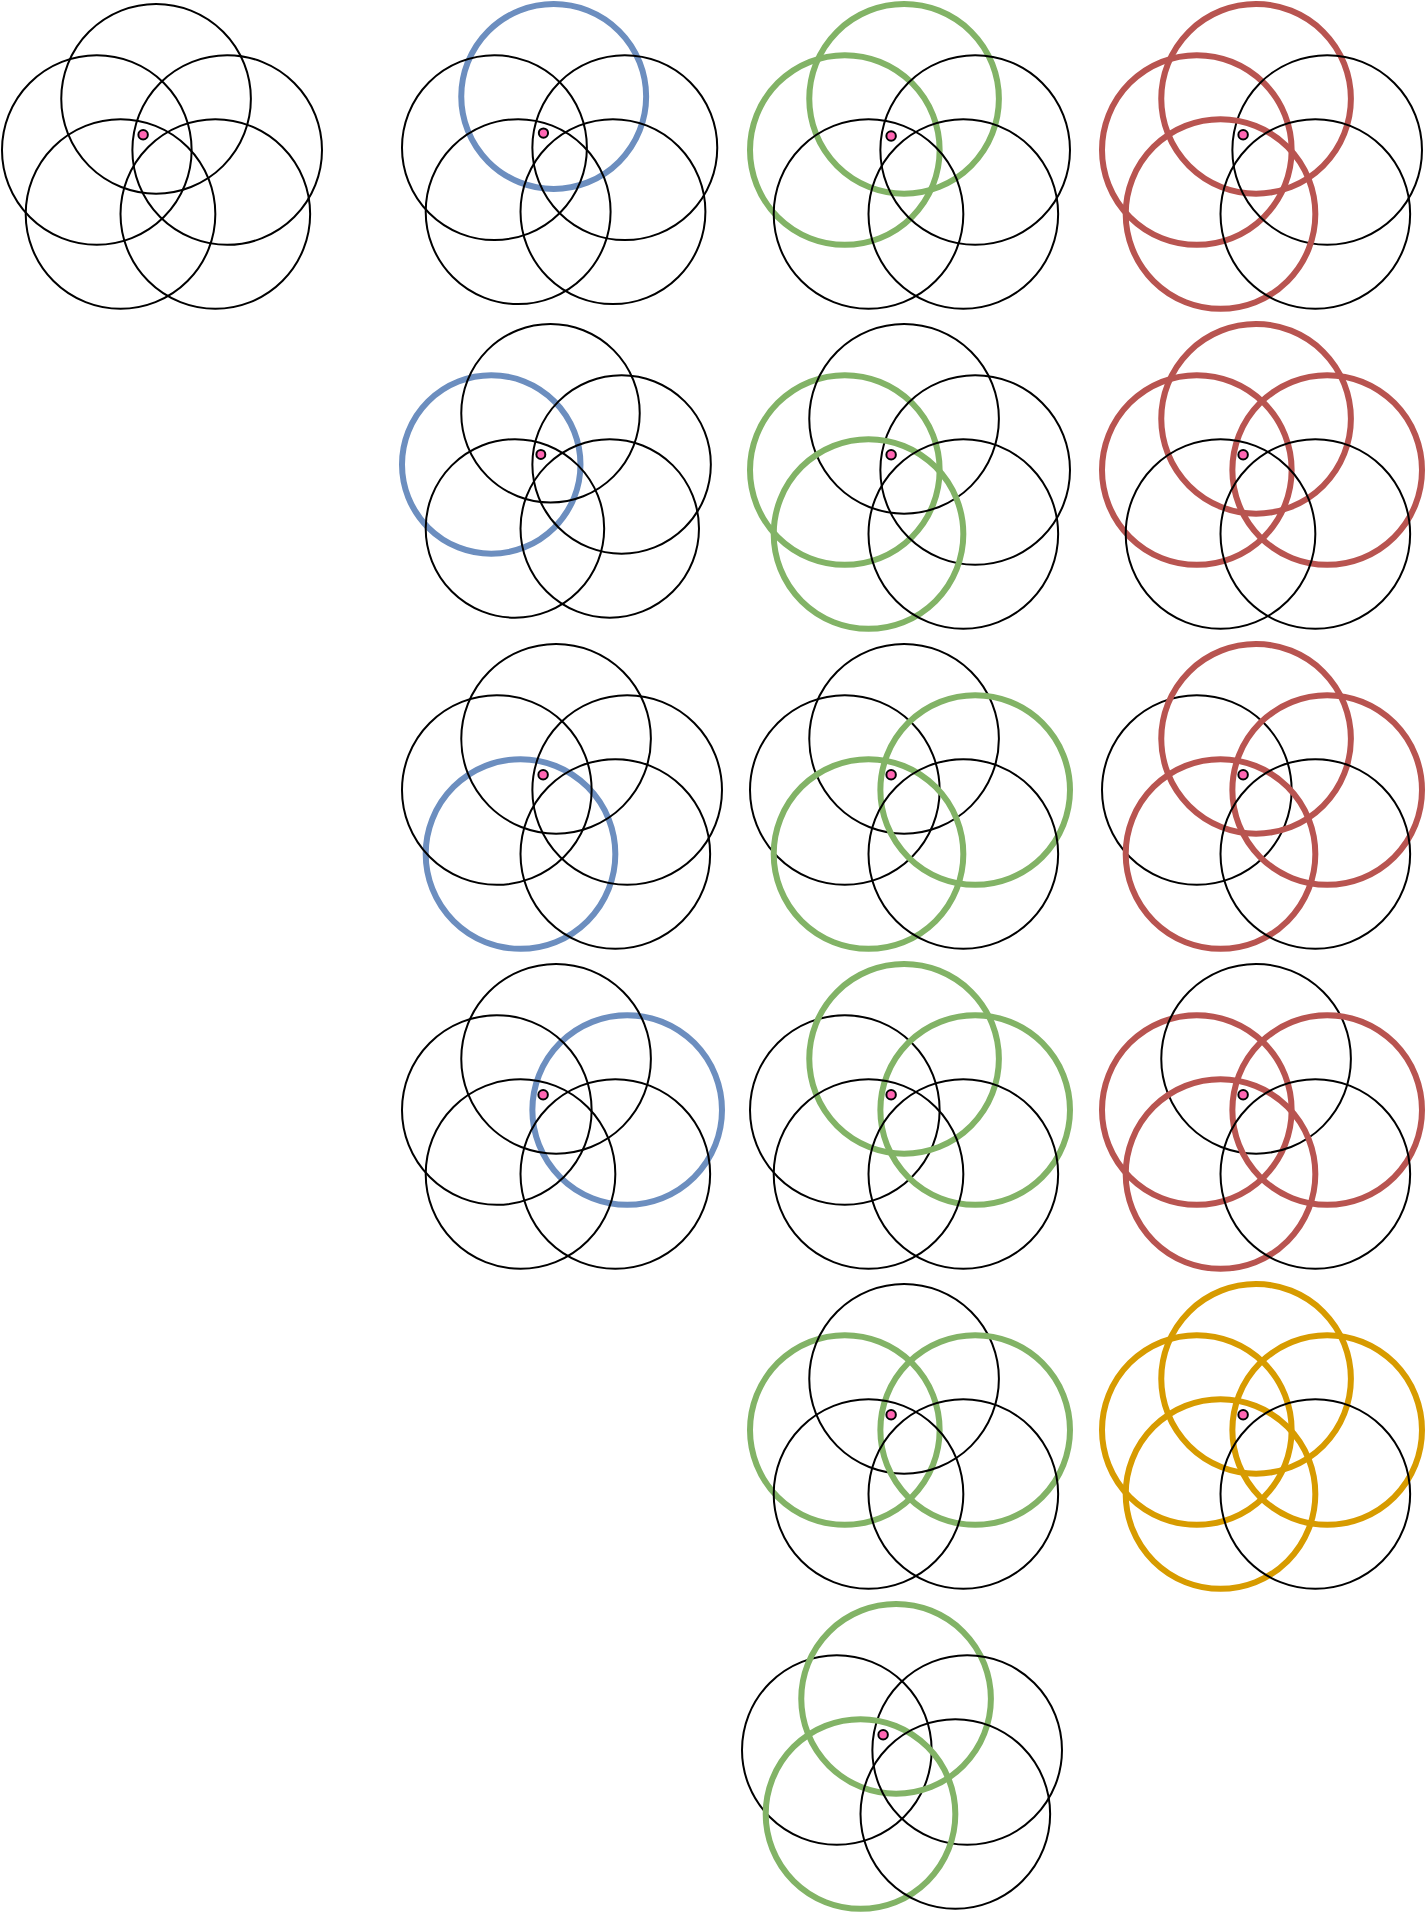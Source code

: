 <mxfile version="25.0.3">
  <diagram name="第 1 页" id="EST4n6KrNAAQWZ7GJDBB">
    <mxGraphModel dx="1680" dy="987" grid="1" gridSize="10" guides="1" tooltips="1" connect="1" arrows="1" fold="1" page="1" pageScale="1" pageWidth="827" pageHeight="1169" math="0" shadow="0">
      <root>
        <mxCell id="0" />
        <mxCell id="1" parent="0" />
        <mxCell id="PrRYFuYAHpO90THGvWZs-28" value="" style="group" vertex="1" connectable="0" parent="1">
          <mxGeometry x="40" y="40" width="160" height="160" as="geometry" />
        </mxCell>
        <mxCell id="PrRYFuYAHpO90THGvWZs-1" value="" style="ellipse;whiteSpace=wrap;html=1;fillColor=none;aspect=fixed;" vertex="1" parent="PrRYFuYAHpO90THGvWZs-28">
          <mxGeometry y="25.6" width="94.815" height="94.815" as="geometry" />
        </mxCell>
        <mxCell id="PrRYFuYAHpO90THGvWZs-2" value="" style="ellipse;whiteSpace=wrap;html=1;fillColor=none;aspect=fixed;" vertex="1" parent="PrRYFuYAHpO90THGvWZs-28">
          <mxGeometry x="29.63" width="94.815" height="94.815" as="geometry" />
        </mxCell>
        <mxCell id="PrRYFuYAHpO90THGvWZs-4" value="" style="ellipse;whiteSpace=wrap;html=1;fillColor=none;aspect=fixed;" vertex="1" parent="PrRYFuYAHpO90THGvWZs-28">
          <mxGeometry x="65.185" y="25.6" width="94.815" height="94.815" as="geometry" />
        </mxCell>
        <mxCell id="PrRYFuYAHpO90THGvWZs-5" value="" style="ellipse;whiteSpace=wrap;html=1;fillColor=none;aspect=fixed;" vertex="1" parent="PrRYFuYAHpO90THGvWZs-28">
          <mxGeometry x="11.852" y="57.6" width="94.815" height="94.815" as="geometry" />
        </mxCell>
        <mxCell id="PrRYFuYAHpO90THGvWZs-6" value="" style="ellipse;whiteSpace=wrap;html=1;fillColor=none;aspect=fixed;" vertex="1" parent="PrRYFuYAHpO90THGvWZs-28">
          <mxGeometry x="59.259" y="57.6" width="94.815" height="94.815" as="geometry" />
        </mxCell>
        <mxCell id="PrRYFuYAHpO90THGvWZs-8" value="" style="ellipse;whiteSpace=wrap;html=1;fillColor=#FF66B3;aspect=fixed;" vertex="1" parent="PrRYFuYAHpO90THGvWZs-28">
          <mxGeometry x="68.187" y="63.0" width="4.741" height="4.741" as="geometry" />
        </mxCell>
        <mxCell id="PrRYFuYAHpO90THGvWZs-29" value="" style="group" vertex="1" connectable="0" parent="1">
          <mxGeometry x="240" y="40" width="160" height="160" as="geometry" />
        </mxCell>
        <mxCell id="PrRYFuYAHpO90THGvWZs-11" value="" style="ellipse;whiteSpace=wrap;html=1;aspect=fixed;fillColor=none;strokeColor=#6c8ebf;strokeWidth=3;" vertex="1" parent="PrRYFuYAHpO90THGvWZs-29">
          <mxGeometry x="29.63" width="92.444" height="92.444" as="geometry" />
        </mxCell>
        <mxCell id="PrRYFuYAHpO90THGvWZs-10" value="" style="ellipse;whiteSpace=wrap;html=1;aspect=fixed;fillColor=none;" vertex="1" parent="PrRYFuYAHpO90THGvWZs-29">
          <mxGeometry y="25.6" width="92.444" height="92.444" as="geometry" />
        </mxCell>
        <mxCell id="PrRYFuYAHpO90THGvWZs-12" value="" style="ellipse;whiteSpace=wrap;html=1;aspect=fixed;fillColor=none;" vertex="1" parent="PrRYFuYAHpO90THGvWZs-29">
          <mxGeometry x="65.185" y="25.6" width="92.444" height="92.444" as="geometry" />
        </mxCell>
        <mxCell id="PrRYFuYAHpO90THGvWZs-13" value="" style="ellipse;whiteSpace=wrap;html=1;aspect=fixed;fillColor=none;" vertex="1" parent="PrRYFuYAHpO90THGvWZs-29">
          <mxGeometry x="11.852" y="57.6" width="92.444" height="92.444" as="geometry" />
        </mxCell>
        <mxCell id="PrRYFuYAHpO90THGvWZs-14" value="" style="ellipse;whiteSpace=wrap;html=1;aspect=fixed;fillColor=none;" vertex="1" parent="PrRYFuYAHpO90THGvWZs-29">
          <mxGeometry x="59.259" y="57.6" width="92.444" height="92.444" as="geometry" />
        </mxCell>
        <mxCell id="PrRYFuYAHpO90THGvWZs-15" value="" style="ellipse;whiteSpace=wrap;html=1;aspect=fixed;fillColor=#FF66B3;" vertex="1" parent="PrRYFuYAHpO90THGvWZs-29">
          <mxGeometry x="68.407" y="62.24" width="4.622" height="4.622" as="geometry" />
        </mxCell>
        <mxCell id="PrRYFuYAHpO90THGvWZs-30" value="" style="group" vertex="1" connectable="0" parent="1">
          <mxGeometry x="240" y="200" width="160" height="480" as="geometry" />
        </mxCell>
        <mxCell id="PrRYFuYAHpO90THGvWZs-16" value="" style="ellipse;whiteSpace=wrap;html=1;aspect=fixed;fillColor=none;strokeColor=#6c8ebf;strokeWidth=3;align=center;verticalAlign=middle;fontFamily=Helvetica;fontSize=12;fontColor=default;" vertex="1" parent="PrRYFuYAHpO90THGvWZs-30">
          <mxGeometry y="25.6" width="89.237" height="89.237" as="geometry" />
        </mxCell>
        <mxCell id="PrRYFuYAHpO90THGvWZs-17" value="" style="ellipse;whiteSpace=wrap;html=1;aspect=fixed;fillColor=none;" vertex="1" parent="PrRYFuYAHpO90THGvWZs-30">
          <mxGeometry x="29.63" width="89.237" height="89.237" as="geometry" />
        </mxCell>
        <mxCell id="PrRYFuYAHpO90THGvWZs-18" value="" style="ellipse;whiteSpace=wrap;html=1;aspect=fixed;fillColor=none;" vertex="1" parent="PrRYFuYAHpO90THGvWZs-30">
          <mxGeometry x="65.185" y="25.6" width="89.237" height="89.237" as="geometry" />
        </mxCell>
        <mxCell id="PrRYFuYAHpO90THGvWZs-19" value="" style="ellipse;whiteSpace=wrap;html=1;aspect=fixed;fillColor=none;" vertex="1" parent="PrRYFuYAHpO90THGvWZs-30">
          <mxGeometry x="11.852" y="57.6" width="89.237" height="89.237" as="geometry" />
        </mxCell>
        <mxCell id="PrRYFuYAHpO90THGvWZs-20" value="" style="ellipse;whiteSpace=wrap;html=1;aspect=fixed;fillColor=none;" vertex="1" parent="PrRYFuYAHpO90THGvWZs-30">
          <mxGeometry x="59.259" y="57.6" width="89.237" height="89.237" as="geometry" />
        </mxCell>
        <mxCell id="PrRYFuYAHpO90THGvWZs-21" value="" style="ellipse;whiteSpace=wrap;html=1;aspect=fixed;fillColor=#FF66B3;" vertex="1" parent="PrRYFuYAHpO90THGvWZs-30">
          <mxGeometry x="67.187" y="63.0" width="4.462" height="4.462" as="geometry" />
        </mxCell>
        <mxCell id="PrRYFuYAHpO90THGvWZs-32" value="" style="group" vertex="1" connectable="0" parent="PrRYFuYAHpO90THGvWZs-30">
          <mxGeometry y="160" width="160" height="160" as="geometry" />
        </mxCell>
        <mxCell id="PrRYFuYAHpO90THGvWZs-25" value="" style="ellipse;whiteSpace=wrap;html=1;aspect=fixed;fillColor=none;strokeColor=#6c8ebf;strokeWidth=3;align=center;verticalAlign=middle;fontFamily=Helvetica;fontSize=12;fontColor=default;" vertex="1" parent="PrRYFuYAHpO90THGvWZs-32">
          <mxGeometry x="11.852" y="57.6" width="94.815" height="94.815" as="geometry" />
        </mxCell>
        <mxCell id="PrRYFuYAHpO90THGvWZs-22" value="" style="ellipse;whiteSpace=wrap;html=1;aspect=fixed;fillColor=none;" vertex="1" parent="PrRYFuYAHpO90THGvWZs-32">
          <mxGeometry y="25.6" width="94.815" height="94.815" as="geometry" />
        </mxCell>
        <mxCell id="PrRYFuYAHpO90THGvWZs-23" value="" style="ellipse;whiteSpace=wrap;html=1;aspect=fixed;fillColor=none;" vertex="1" parent="PrRYFuYAHpO90THGvWZs-32">
          <mxGeometry x="29.63" width="94.815" height="94.815" as="geometry" />
        </mxCell>
        <mxCell id="PrRYFuYAHpO90THGvWZs-24" value="" style="ellipse;whiteSpace=wrap;html=1;aspect=fixed;fillColor=none;" vertex="1" parent="PrRYFuYAHpO90THGvWZs-32">
          <mxGeometry x="65.185" y="25.6" width="94.815" height="94.815" as="geometry" />
        </mxCell>
        <mxCell id="PrRYFuYAHpO90THGvWZs-26" value="" style="ellipse;whiteSpace=wrap;html=1;aspect=fixed;fillColor=none;" vertex="1" parent="PrRYFuYAHpO90THGvWZs-32">
          <mxGeometry x="59.259" y="57.6" width="94.815" height="94.815" as="geometry" />
        </mxCell>
        <mxCell id="PrRYFuYAHpO90THGvWZs-27" value="" style="ellipse;whiteSpace=wrap;html=1;aspect=fixed;fillColor=#FF66B3;" vertex="1" parent="PrRYFuYAHpO90THGvWZs-32">
          <mxGeometry x="68.187" y="63.0" width="4.741" height="4.741" as="geometry" />
        </mxCell>
        <mxCell id="PrRYFuYAHpO90THGvWZs-41" value="" style="group;fillColor=none;" vertex="1" connectable="0" parent="PrRYFuYAHpO90THGvWZs-30">
          <mxGeometry y="320" width="160" height="160" as="geometry" />
        </mxCell>
        <mxCell id="PrRYFuYAHpO90THGvWZs-45" value="" style="ellipse;whiteSpace=wrap;html=1;aspect=fixed;fillColor=none;strokeColor=#6c8ebf;strokeWidth=3;align=center;verticalAlign=middle;fontFamily=Helvetica;fontSize=12;fontColor=default;" vertex="1" parent="PrRYFuYAHpO90THGvWZs-41">
          <mxGeometry x="65.185" y="25.6" width="94.815" height="94.815" as="geometry" />
        </mxCell>
        <mxCell id="PrRYFuYAHpO90THGvWZs-42" value="" style="ellipse;whiteSpace=wrap;html=1;aspect=fixed;fillColor=none;" vertex="1" parent="PrRYFuYAHpO90THGvWZs-41">
          <mxGeometry x="11.852" y="57.6" width="94.815" height="94.815" as="geometry" />
        </mxCell>
        <mxCell id="PrRYFuYAHpO90THGvWZs-43" value="" style="ellipse;whiteSpace=wrap;html=1;aspect=fixed;fillColor=none;" vertex="1" parent="PrRYFuYAHpO90THGvWZs-41">
          <mxGeometry y="25.6" width="94.815" height="94.815" as="geometry" />
        </mxCell>
        <mxCell id="PrRYFuYAHpO90THGvWZs-44" value="" style="ellipse;whiteSpace=wrap;html=1;aspect=fixed;fillColor=none;" vertex="1" parent="PrRYFuYAHpO90THGvWZs-41">
          <mxGeometry x="29.63" width="94.815" height="94.815" as="geometry" />
        </mxCell>
        <mxCell id="PrRYFuYAHpO90THGvWZs-46" value="" style="ellipse;whiteSpace=wrap;html=1;aspect=fixed;fillColor=none;" vertex="1" parent="PrRYFuYAHpO90THGvWZs-41">
          <mxGeometry x="59.259" y="57.6" width="94.815" height="94.815" as="geometry" />
        </mxCell>
        <mxCell id="PrRYFuYAHpO90THGvWZs-47" value="" style="ellipse;whiteSpace=wrap;html=1;aspect=fixed;fillColor=#FF66B3;" vertex="1" parent="PrRYFuYAHpO90THGvWZs-41">
          <mxGeometry x="68.187" y="63.0" width="4.741" height="4.741" as="geometry" />
        </mxCell>
        <mxCell id="PrRYFuYAHpO90THGvWZs-33" value="" style="group" vertex="1" connectable="0" parent="1">
          <mxGeometry x="414" y="40" width="160" height="160" as="geometry" />
        </mxCell>
        <mxCell id="PrRYFuYAHpO90THGvWZs-34" value="" style="ellipse;whiteSpace=wrap;html=1;fillColor=none;aspect=fixed;strokeColor=#82b366;strokeWidth=3;align=center;verticalAlign=middle;fontFamily=Helvetica;fontSize=12;fontColor=default;" vertex="1" parent="PrRYFuYAHpO90THGvWZs-33">
          <mxGeometry y="25.6" width="94.815" height="94.815" as="geometry" />
        </mxCell>
        <mxCell id="PrRYFuYAHpO90THGvWZs-35" value="" style="ellipse;whiteSpace=wrap;html=1;fillColor=none;aspect=fixed;strokeColor=#82b366;strokeWidth=3;" vertex="1" parent="PrRYFuYAHpO90THGvWZs-33">
          <mxGeometry x="29.63" width="94.815" height="94.815" as="geometry" />
        </mxCell>
        <mxCell id="PrRYFuYAHpO90THGvWZs-36" value="" style="ellipse;whiteSpace=wrap;html=1;fillColor=none;aspect=fixed;" vertex="1" parent="PrRYFuYAHpO90THGvWZs-33">
          <mxGeometry x="65.185" y="25.6" width="94.815" height="94.815" as="geometry" />
        </mxCell>
        <mxCell id="PrRYFuYAHpO90THGvWZs-37" value="" style="ellipse;whiteSpace=wrap;html=1;fillColor=none;aspect=fixed;" vertex="1" parent="PrRYFuYAHpO90THGvWZs-33">
          <mxGeometry x="11.852" y="57.6" width="94.815" height="94.815" as="geometry" />
        </mxCell>
        <mxCell id="PrRYFuYAHpO90THGvWZs-38" value="" style="ellipse;whiteSpace=wrap;html=1;fillColor=none;aspect=fixed;" vertex="1" parent="PrRYFuYAHpO90THGvWZs-33">
          <mxGeometry x="59.259" y="57.6" width="94.815" height="94.815" as="geometry" />
        </mxCell>
        <mxCell id="PrRYFuYAHpO90THGvWZs-39" value="" style="ellipse;whiteSpace=wrap;html=1;fillColor=#FF66B3;aspect=fixed;" vertex="1" parent="PrRYFuYAHpO90THGvWZs-33">
          <mxGeometry x="68.187" y="63.6" width="4.741" height="4.741" as="geometry" />
        </mxCell>
        <mxCell id="PrRYFuYAHpO90THGvWZs-48" value="" style="group" vertex="1" connectable="0" parent="1">
          <mxGeometry x="414" y="200" width="160" height="160" as="geometry" />
        </mxCell>
        <mxCell id="PrRYFuYAHpO90THGvWZs-49" value="" style="ellipse;whiteSpace=wrap;html=1;fillColor=none;aspect=fixed;strokeColor=#82b366;strokeWidth=3;align=center;verticalAlign=middle;fontFamily=Helvetica;fontSize=12;fontColor=default;" vertex="1" parent="PrRYFuYAHpO90THGvWZs-48">
          <mxGeometry y="25.6" width="94.815" height="94.815" as="geometry" />
        </mxCell>
        <mxCell id="PrRYFuYAHpO90THGvWZs-50" value="" style="ellipse;whiteSpace=wrap;html=1;fillColor=none;aspect=fixed;" vertex="1" parent="PrRYFuYAHpO90THGvWZs-48">
          <mxGeometry x="29.63" width="94.815" height="94.815" as="geometry" />
        </mxCell>
        <mxCell id="PrRYFuYAHpO90THGvWZs-51" value="" style="ellipse;whiteSpace=wrap;html=1;fillColor=none;aspect=fixed;" vertex="1" parent="PrRYFuYAHpO90THGvWZs-48">
          <mxGeometry x="65.185" y="25.6" width="94.815" height="94.815" as="geometry" />
        </mxCell>
        <mxCell id="PrRYFuYAHpO90THGvWZs-52" value="" style="ellipse;whiteSpace=wrap;html=1;fillColor=none;aspect=fixed;strokeColor=#82b366;strokeWidth=3;align=center;verticalAlign=middle;fontFamily=Helvetica;fontSize=12;fontColor=default;" vertex="1" parent="PrRYFuYAHpO90THGvWZs-48">
          <mxGeometry x="11.852" y="57.6" width="94.815" height="94.815" as="geometry" />
        </mxCell>
        <mxCell id="PrRYFuYAHpO90THGvWZs-53" value="" style="ellipse;whiteSpace=wrap;html=1;fillColor=none;aspect=fixed;" vertex="1" parent="PrRYFuYAHpO90THGvWZs-48">
          <mxGeometry x="59.259" y="57.6" width="94.815" height="94.815" as="geometry" />
        </mxCell>
        <mxCell id="PrRYFuYAHpO90THGvWZs-54" value="" style="ellipse;whiteSpace=wrap;html=1;fillColor=#FF66B3;aspect=fixed;" vertex="1" parent="PrRYFuYAHpO90THGvWZs-48">
          <mxGeometry x="68.187" y="63.0" width="4.741" height="4.741" as="geometry" />
        </mxCell>
        <mxCell id="PrRYFuYAHpO90THGvWZs-55" value="" style="group" vertex="1" connectable="0" parent="1">
          <mxGeometry x="414" y="360" width="160" height="160" as="geometry" />
        </mxCell>
        <mxCell id="PrRYFuYAHpO90THGvWZs-56" value="" style="ellipse;whiteSpace=wrap;html=1;fillColor=none;aspect=fixed;" vertex="1" parent="PrRYFuYAHpO90THGvWZs-55">
          <mxGeometry y="25.6" width="94.815" height="94.815" as="geometry" />
        </mxCell>
        <mxCell id="PrRYFuYAHpO90THGvWZs-57" value="" style="ellipse;whiteSpace=wrap;html=1;fillColor=none;aspect=fixed;" vertex="1" parent="PrRYFuYAHpO90THGvWZs-55">
          <mxGeometry x="29.63" width="94.815" height="94.815" as="geometry" />
        </mxCell>
        <mxCell id="PrRYFuYAHpO90THGvWZs-58" value="" style="ellipse;whiteSpace=wrap;html=1;fillColor=none;aspect=fixed;strokeColor=#82b366;strokeWidth=3;align=center;verticalAlign=middle;fontFamily=Helvetica;fontSize=12;fontColor=default;" vertex="1" parent="PrRYFuYAHpO90THGvWZs-55">
          <mxGeometry x="65.185" y="25.6" width="94.815" height="94.815" as="geometry" />
        </mxCell>
        <mxCell id="PrRYFuYAHpO90THGvWZs-59" value="" style="ellipse;whiteSpace=wrap;html=1;fillColor=none;aspect=fixed;strokeColor=#82b366;strokeWidth=3;align=center;verticalAlign=middle;fontFamily=Helvetica;fontSize=12;fontColor=default;" vertex="1" parent="PrRYFuYAHpO90THGvWZs-55">
          <mxGeometry x="11.852" y="57.6" width="94.815" height="94.815" as="geometry" />
        </mxCell>
        <mxCell id="PrRYFuYAHpO90THGvWZs-60" value="" style="ellipse;whiteSpace=wrap;html=1;fillColor=none;aspect=fixed;" vertex="1" parent="PrRYFuYAHpO90THGvWZs-55">
          <mxGeometry x="59.259" y="57.6" width="94.815" height="94.815" as="geometry" />
        </mxCell>
        <mxCell id="PrRYFuYAHpO90THGvWZs-61" value="" style="ellipse;whiteSpace=wrap;html=1;fillColor=#FF66B3;aspect=fixed;" vertex="1" parent="PrRYFuYAHpO90THGvWZs-55">
          <mxGeometry x="68.187" y="63.0" width="4.741" height="4.741" as="geometry" />
        </mxCell>
        <mxCell id="PrRYFuYAHpO90THGvWZs-63" value="" style="group" vertex="1" connectable="0" parent="1">
          <mxGeometry x="414" y="520" width="160" height="160" as="geometry" />
        </mxCell>
        <mxCell id="PrRYFuYAHpO90THGvWZs-64" value="" style="ellipse;whiteSpace=wrap;html=1;fillColor=none;aspect=fixed;" vertex="1" parent="PrRYFuYAHpO90THGvWZs-63">
          <mxGeometry y="25.6" width="94.815" height="94.815" as="geometry" />
        </mxCell>
        <mxCell id="PrRYFuYAHpO90THGvWZs-65" value="" style="ellipse;whiteSpace=wrap;html=1;fillColor=none;aspect=fixed;strokeColor=#82b366;strokeWidth=3;align=center;verticalAlign=middle;fontFamily=Helvetica;fontSize=12;fontColor=default;" vertex="1" parent="PrRYFuYAHpO90THGvWZs-63">
          <mxGeometry x="29.63" width="94.815" height="94.815" as="geometry" />
        </mxCell>
        <mxCell id="PrRYFuYAHpO90THGvWZs-66" value="" style="ellipse;whiteSpace=wrap;html=1;fillColor=none;aspect=fixed;strokeColor=#82b366;strokeWidth=3;align=center;verticalAlign=middle;fontFamily=Helvetica;fontSize=12;fontColor=default;" vertex="1" parent="PrRYFuYAHpO90THGvWZs-63">
          <mxGeometry x="65.185" y="25.6" width="94.815" height="94.815" as="geometry" />
        </mxCell>
        <mxCell id="PrRYFuYAHpO90THGvWZs-67" value="" style="ellipse;whiteSpace=wrap;html=1;fillColor=none;aspect=fixed;" vertex="1" parent="PrRYFuYAHpO90THGvWZs-63">
          <mxGeometry x="11.852" y="57.6" width="94.815" height="94.815" as="geometry" />
        </mxCell>
        <mxCell id="PrRYFuYAHpO90THGvWZs-68" value="" style="ellipse;whiteSpace=wrap;html=1;fillColor=none;aspect=fixed;" vertex="1" parent="PrRYFuYAHpO90THGvWZs-63">
          <mxGeometry x="59.259" y="57.6" width="94.815" height="94.815" as="geometry" />
        </mxCell>
        <mxCell id="PrRYFuYAHpO90THGvWZs-69" value="" style="ellipse;whiteSpace=wrap;html=1;fillColor=#FF66B3;aspect=fixed;" vertex="1" parent="PrRYFuYAHpO90THGvWZs-63">
          <mxGeometry x="68.187" y="63.0" width="4.741" height="4.741" as="geometry" />
        </mxCell>
        <mxCell id="PrRYFuYAHpO90THGvWZs-70" value="" style="group" vertex="1" connectable="0" parent="1">
          <mxGeometry x="414" y="680" width="160" height="160" as="geometry" />
        </mxCell>
        <mxCell id="PrRYFuYAHpO90THGvWZs-71" value="" style="ellipse;whiteSpace=wrap;html=1;fillColor=none;aspect=fixed;strokeColor=#82b366;strokeWidth=3;align=center;verticalAlign=middle;fontFamily=Helvetica;fontSize=12;fontColor=default;" vertex="1" parent="PrRYFuYAHpO90THGvWZs-70">
          <mxGeometry y="25.6" width="94.815" height="94.815" as="geometry" />
        </mxCell>
        <mxCell id="PrRYFuYAHpO90THGvWZs-72" value="" style="ellipse;whiteSpace=wrap;html=1;fillColor=none;aspect=fixed;" vertex="1" parent="PrRYFuYAHpO90THGvWZs-70">
          <mxGeometry x="29.63" width="94.815" height="94.815" as="geometry" />
        </mxCell>
        <mxCell id="PrRYFuYAHpO90THGvWZs-73" value="" style="ellipse;whiteSpace=wrap;html=1;fillColor=none;aspect=fixed;strokeColor=#82b366;strokeWidth=3;align=center;verticalAlign=middle;fontFamily=Helvetica;fontSize=12;fontColor=default;" vertex="1" parent="PrRYFuYAHpO90THGvWZs-70">
          <mxGeometry x="65.185" y="25.6" width="94.815" height="94.815" as="geometry" />
        </mxCell>
        <mxCell id="PrRYFuYAHpO90THGvWZs-74" value="" style="ellipse;whiteSpace=wrap;html=1;fillColor=none;aspect=fixed;" vertex="1" parent="PrRYFuYAHpO90THGvWZs-70">
          <mxGeometry x="11.852" y="57.6" width="94.815" height="94.815" as="geometry" />
        </mxCell>
        <mxCell id="PrRYFuYAHpO90THGvWZs-75" value="" style="ellipse;whiteSpace=wrap;html=1;fillColor=none;aspect=fixed;" vertex="1" parent="PrRYFuYAHpO90THGvWZs-70">
          <mxGeometry x="59.259" y="57.6" width="94.815" height="94.815" as="geometry" />
        </mxCell>
        <mxCell id="PrRYFuYAHpO90THGvWZs-76" value="" style="ellipse;whiteSpace=wrap;html=1;fillColor=#FF66B3;aspect=fixed;" vertex="1" parent="PrRYFuYAHpO90THGvWZs-70">
          <mxGeometry x="68.187" y="63.0" width="4.741" height="4.741" as="geometry" />
        </mxCell>
        <mxCell id="PrRYFuYAHpO90THGvWZs-77" value="" style="group" vertex="1" connectable="0" parent="1">
          <mxGeometry x="410" y="840" width="160" height="160" as="geometry" />
        </mxCell>
        <mxCell id="PrRYFuYAHpO90THGvWZs-78" value="" style="ellipse;whiteSpace=wrap;html=1;fillColor=none;aspect=fixed;" vertex="1" parent="PrRYFuYAHpO90THGvWZs-77">
          <mxGeometry y="25.6" width="94.815" height="94.815" as="geometry" />
        </mxCell>
        <mxCell id="PrRYFuYAHpO90THGvWZs-79" value="" style="ellipse;whiteSpace=wrap;html=1;fillColor=none;aspect=fixed;strokeColor=#82b366;strokeWidth=3;align=center;verticalAlign=middle;fontFamily=Helvetica;fontSize=12;fontColor=default;" vertex="1" parent="PrRYFuYAHpO90THGvWZs-77">
          <mxGeometry x="29.63" width="94.815" height="94.815" as="geometry" />
        </mxCell>
        <mxCell id="PrRYFuYAHpO90THGvWZs-80" value="" style="ellipse;whiteSpace=wrap;html=1;fillColor=none;aspect=fixed;" vertex="1" parent="PrRYFuYAHpO90THGvWZs-77">
          <mxGeometry x="65.185" y="25.6" width="94.815" height="94.815" as="geometry" />
        </mxCell>
        <mxCell id="PrRYFuYAHpO90THGvWZs-81" value="" style="ellipse;whiteSpace=wrap;html=1;fillColor=none;aspect=fixed;strokeColor=#82b366;strokeWidth=3;align=center;verticalAlign=middle;fontFamily=Helvetica;fontSize=12;fontColor=default;" vertex="1" parent="PrRYFuYAHpO90THGvWZs-77">
          <mxGeometry x="11.852" y="57.6" width="94.815" height="94.815" as="geometry" />
        </mxCell>
        <mxCell id="PrRYFuYAHpO90THGvWZs-82" value="" style="ellipse;whiteSpace=wrap;html=1;fillColor=none;aspect=fixed;" vertex="1" parent="PrRYFuYAHpO90THGvWZs-77">
          <mxGeometry x="59.259" y="57.6" width="94.815" height="94.815" as="geometry" />
        </mxCell>
        <mxCell id="PrRYFuYAHpO90THGvWZs-83" value="" style="ellipse;whiteSpace=wrap;html=1;fillColor=#FF66B3;aspect=fixed;" vertex="1" parent="PrRYFuYAHpO90THGvWZs-77">
          <mxGeometry x="68.187" y="63.0" width="4.741" height="4.741" as="geometry" />
        </mxCell>
        <mxCell id="PrRYFuYAHpO90THGvWZs-84" value="" style="group" vertex="1" connectable="0" parent="1">
          <mxGeometry x="590" y="40" width="160" height="160" as="geometry" />
        </mxCell>
        <mxCell id="PrRYFuYAHpO90THGvWZs-85" value="" style="ellipse;whiteSpace=wrap;html=1;fillColor=none;aspect=fixed;strokeColor=#b85450;strokeWidth=3;align=center;verticalAlign=middle;fontFamily=Helvetica;fontSize=12;fontColor=default;" vertex="1" parent="PrRYFuYAHpO90THGvWZs-84">
          <mxGeometry y="25.6" width="94.815" height="94.815" as="geometry" />
        </mxCell>
        <mxCell id="PrRYFuYAHpO90THGvWZs-86" value="" style="ellipse;whiteSpace=wrap;html=1;fillColor=none;aspect=fixed;strokeColor=#b85450;strokeWidth=3;" vertex="1" parent="PrRYFuYAHpO90THGvWZs-84">
          <mxGeometry x="29.63" width="94.815" height="94.815" as="geometry" />
        </mxCell>
        <mxCell id="PrRYFuYAHpO90THGvWZs-87" value="" style="ellipse;whiteSpace=wrap;html=1;fillColor=none;aspect=fixed;" vertex="1" parent="PrRYFuYAHpO90THGvWZs-84">
          <mxGeometry x="65.185" y="25.6" width="94.815" height="94.815" as="geometry" />
        </mxCell>
        <mxCell id="PrRYFuYAHpO90THGvWZs-88" value="" style="ellipse;whiteSpace=wrap;html=1;fillColor=none;aspect=fixed;strokeColor=#b85450;strokeWidth=3;align=center;verticalAlign=middle;fontFamily=Helvetica;fontSize=12;fontColor=default;" vertex="1" parent="PrRYFuYAHpO90THGvWZs-84">
          <mxGeometry x="11.852" y="57.6" width="94.815" height="94.815" as="geometry" />
        </mxCell>
        <mxCell id="PrRYFuYAHpO90THGvWZs-89" value="" style="ellipse;whiteSpace=wrap;html=1;fillColor=none;aspect=fixed;" vertex="1" parent="PrRYFuYAHpO90THGvWZs-84">
          <mxGeometry x="59.259" y="57.6" width="94.815" height="94.815" as="geometry" />
        </mxCell>
        <mxCell id="PrRYFuYAHpO90THGvWZs-90" value="" style="ellipse;whiteSpace=wrap;html=1;fillColor=#FF66B3;aspect=fixed;" vertex="1" parent="PrRYFuYAHpO90THGvWZs-84">
          <mxGeometry x="68.187" y="63.0" width="4.741" height="4.741" as="geometry" />
        </mxCell>
        <mxCell id="PrRYFuYAHpO90THGvWZs-91" value="" style="group" vertex="1" connectable="0" parent="1">
          <mxGeometry x="590" y="200" width="160" height="160" as="geometry" />
        </mxCell>
        <mxCell id="PrRYFuYAHpO90THGvWZs-92" value="" style="ellipse;whiteSpace=wrap;html=1;fillColor=none;aspect=fixed;strokeColor=#b85450;strokeWidth=3;align=center;verticalAlign=middle;fontFamily=Helvetica;fontSize=12;fontColor=default;" vertex="1" parent="PrRYFuYAHpO90THGvWZs-91">
          <mxGeometry y="25.6" width="94.815" height="94.815" as="geometry" />
        </mxCell>
        <mxCell id="PrRYFuYAHpO90THGvWZs-93" value="" style="ellipse;whiteSpace=wrap;html=1;fillColor=none;aspect=fixed;strokeColor=#b85450;strokeWidth=3;align=center;verticalAlign=middle;fontFamily=Helvetica;fontSize=12;fontColor=default;" vertex="1" parent="PrRYFuYAHpO90THGvWZs-91">
          <mxGeometry x="29.63" width="94.815" height="94.815" as="geometry" />
        </mxCell>
        <mxCell id="PrRYFuYAHpO90THGvWZs-94" value="" style="ellipse;whiteSpace=wrap;html=1;fillColor=none;aspect=fixed;strokeColor=#b85450;strokeWidth=3;align=center;verticalAlign=middle;fontFamily=Helvetica;fontSize=12;fontColor=default;" vertex="1" parent="PrRYFuYAHpO90THGvWZs-91">
          <mxGeometry x="65.185" y="25.6" width="94.815" height="94.815" as="geometry" />
        </mxCell>
        <mxCell id="PrRYFuYAHpO90THGvWZs-95" value="" style="ellipse;whiteSpace=wrap;html=1;fillColor=none;aspect=fixed;" vertex="1" parent="PrRYFuYAHpO90THGvWZs-91">
          <mxGeometry x="11.852" y="57.6" width="94.815" height="94.815" as="geometry" />
        </mxCell>
        <mxCell id="PrRYFuYAHpO90THGvWZs-96" value="" style="ellipse;whiteSpace=wrap;html=1;fillColor=none;aspect=fixed;" vertex="1" parent="PrRYFuYAHpO90THGvWZs-91">
          <mxGeometry x="59.259" y="57.6" width="94.815" height="94.815" as="geometry" />
        </mxCell>
        <mxCell id="PrRYFuYAHpO90THGvWZs-97" value="" style="ellipse;whiteSpace=wrap;html=1;fillColor=#FF66B3;aspect=fixed;" vertex="1" parent="PrRYFuYAHpO90THGvWZs-91">
          <mxGeometry x="68.187" y="63.0" width="4.741" height="4.741" as="geometry" />
        </mxCell>
        <mxCell id="PrRYFuYAHpO90THGvWZs-98" value="" style="group" vertex="1" connectable="0" parent="1">
          <mxGeometry x="590" y="360" width="160" height="160" as="geometry" />
        </mxCell>
        <mxCell id="PrRYFuYAHpO90THGvWZs-99" value="" style="ellipse;whiteSpace=wrap;html=1;fillColor=none;aspect=fixed;" vertex="1" parent="PrRYFuYAHpO90THGvWZs-98">
          <mxGeometry y="25.6" width="94.815" height="94.815" as="geometry" />
        </mxCell>
        <mxCell id="PrRYFuYAHpO90THGvWZs-100" value="" style="ellipse;whiteSpace=wrap;html=1;fillColor=none;aspect=fixed;strokeColor=#b85450;strokeWidth=3;align=center;verticalAlign=middle;fontFamily=Helvetica;fontSize=12;fontColor=default;" vertex="1" parent="PrRYFuYAHpO90THGvWZs-98">
          <mxGeometry x="29.63" width="94.815" height="94.815" as="geometry" />
        </mxCell>
        <mxCell id="PrRYFuYAHpO90THGvWZs-101" value="" style="ellipse;whiteSpace=wrap;html=1;fillColor=none;aspect=fixed;strokeColor=#b85450;strokeWidth=3;align=center;verticalAlign=middle;fontFamily=Helvetica;fontSize=12;fontColor=default;" vertex="1" parent="PrRYFuYAHpO90THGvWZs-98">
          <mxGeometry x="65.185" y="25.6" width="94.815" height="94.815" as="geometry" />
        </mxCell>
        <mxCell id="PrRYFuYAHpO90THGvWZs-102" value="" style="ellipse;whiteSpace=wrap;html=1;fillColor=none;aspect=fixed;strokeColor=#b85450;strokeWidth=3;align=center;verticalAlign=middle;fontFamily=Helvetica;fontSize=12;fontColor=default;" vertex="1" parent="PrRYFuYAHpO90THGvWZs-98">
          <mxGeometry x="11.852" y="57.6" width="94.815" height="94.815" as="geometry" />
        </mxCell>
        <mxCell id="PrRYFuYAHpO90THGvWZs-103" value="" style="ellipse;whiteSpace=wrap;html=1;fillColor=none;aspect=fixed;" vertex="1" parent="PrRYFuYAHpO90THGvWZs-98">
          <mxGeometry x="59.259" y="57.6" width="94.815" height="94.815" as="geometry" />
        </mxCell>
        <mxCell id="PrRYFuYAHpO90THGvWZs-104" value="" style="ellipse;whiteSpace=wrap;html=1;fillColor=#FF66B3;aspect=fixed;" vertex="1" parent="PrRYFuYAHpO90THGvWZs-98">
          <mxGeometry x="68.187" y="63.0" width="4.741" height="4.741" as="geometry" />
        </mxCell>
        <mxCell id="PrRYFuYAHpO90THGvWZs-105" value="" style="group" vertex="1" connectable="0" parent="1">
          <mxGeometry x="590" y="520" width="160" height="160" as="geometry" />
        </mxCell>
        <mxCell id="PrRYFuYAHpO90THGvWZs-106" value="" style="ellipse;whiteSpace=wrap;html=1;fillColor=none;aspect=fixed;strokeColor=#b85450;strokeWidth=3;align=center;verticalAlign=middle;fontFamily=Helvetica;fontSize=12;fontColor=default;" vertex="1" parent="PrRYFuYAHpO90THGvWZs-105">
          <mxGeometry y="25.6" width="94.815" height="94.815" as="geometry" />
        </mxCell>
        <mxCell id="PrRYFuYAHpO90THGvWZs-107" value="" style="ellipse;whiteSpace=wrap;html=1;fillColor=none;aspect=fixed;" vertex="1" parent="PrRYFuYAHpO90THGvWZs-105">
          <mxGeometry x="29.63" width="94.815" height="94.815" as="geometry" />
        </mxCell>
        <mxCell id="PrRYFuYAHpO90THGvWZs-108" value="" style="ellipse;whiteSpace=wrap;html=1;fillColor=none;aspect=fixed;strokeColor=#b85450;strokeWidth=3;align=center;verticalAlign=middle;fontFamily=Helvetica;fontSize=12;fontColor=default;" vertex="1" parent="PrRYFuYAHpO90THGvWZs-105">
          <mxGeometry x="65.185" y="25.6" width="94.815" height="94.815" as="geometry" />
        </mxCell>
        <mxCell id="PrRYFuYAHpO90THGvWZs-109" value="" style="ellipse;whiteSpace=wrap;html=1;fillColor=none;aspect=fixed;strokeColor=#b85450;strokeWidth=3;align=center;verticalAlign=middle;fontFamily=Helvetica;fontSize=12;fontColor=default;" vertex="1" parent="PrRYFuYAHpO90THGvWZs-105">
          <mxGeometry x="11.852" y="57.6" width="94.815" height="94.815" as="geometry" />
        </mxCell>
        <mxCell id="PrRYFuYAHpO90THGvWZs-110" value="" style="ellipse;whiteSpace=wrap;html=1;fillColor=none;aspect=fixed;" vertex="1" parent="PrRYFuYAHpO90THGvWZs-105">
          <mxGeometry x="59.259" y="57.6" width="94.815" height="94.815" as="geometry" />
        </mxCell>
        <mxCell id="PrRYFuYAHpO90THGvWZs-111" value="" style="ellipse;whiteSpace=wrap;html=1;fillColor=#FF66B3;aspect=fixed;" vertex="1" parent="PrRYFuYAHpO90THGvWZs-105">
          <mxGeometry x="68.187" y="63.0" width="4.741" height="4.741" as="geometry" />
        </mxCell>
        <mxCell id="PrRYFuYAHpO90THGvWZs-112" value="" style="group" vertex="1" connectable="0" parent="1">
          <mxGeometry x="590" y="680" width="160" height="160" as="geometry" />
        </mxCell>
        <mxCell id="PrRYFuYAHpO90THGvWZs-113" value="" style="ellipse;whiteSpace=wrap;html=1;fillColor=none;aspect=fixed;strokeColor=#d79b00;strokeWidth=3;align=center;verticalAlign=middle;fontFamily=Helvetica;fontSize=12;fontColor=default;" vertex="1" parent="PrRYFuYAHpO90THGvWZs-112">
          <mxGeometry y="25.6" width="94.815" height="94.815" as="geometry" />
        </mxCell>
        <mxCell id="PrRYFuYAHpO90THGvWZs-114" value="" style="ellipse;whiteSpace=wrap;html=1;fillColor=none;aspect=fixed;strokeColor=#d79b00;strokeWidth=3;align=center;verticalAlign=middle;fontFamily=Helvetica;fontSize=12;fontColor=default;" vertex="1" parent="PrRYFuYAHpO90THGvWZs-112">
          <mxGeometry x="29.63" width="94.815" height="94.815" as="geometry" />
        </mxCell>
        <mxCell id="PrRYFuYAHpO90THGvWZs-115" value="" style="ellipse;whiteSpace=wrap;html=1;fillColor=none;aspect=fixed;strokeColor=#d79b00;strokeWidth=3;align=center;verticalAlign=middle;fontFamily=Helvetica;fontSize=12;fontColor=default;" vertex="1" parent="PrRYFuYAHpO90THGvWZs-112">
          <mxGeometry x="65.185" y="25.6" width="94.815" height="94.815" as="geometry" />
        </mxCell>
        <mxCell id="PrRYFuYAHpO90THGvWZs-116" value="" style="ellipse;whiteSpace=wrap;html=1;fillColor=none;aspect=fixed;strokeColor=#d79b00;strokeWidth=3;" vertex="1" parent="PrRYFuYAHpO90THGvWZs-112">
          <mxGeometry x="11.852" y="57.6" width="94.815" height="94.815" as="geometry" />
        </mxCell>
        <mxCell id="PrRYFuYAHpO90THGvWZs-117" value="" style="ellipse;whiteSpace=wrap;html=1;fillColor=none;aspect=fixed;" vertex="1" parent="PrRYFuYAHpO90THGvWZs-112">
          <mxGeometry x="59.259" y="57.6" width="94.815" height="94.815" as="geometry" />
        </mxCell>
        <mxCell id="PrRYFuYAHpO90THGvWZs-118" value="" style="ellipse;whiteSpace=wrap;html=1;fillColor=#FF66B3;aspect=fixed;" vertex="1" parent="PrRYFuYAHpO90THGvWZs-112">
          <mxGeometry x="68.187" y="63.0" width="4.741" height="4.741" as="geometry" />
        </mxCell>
      </root>
    </mxGraphModel>
  </diagram>
</mxfile>
